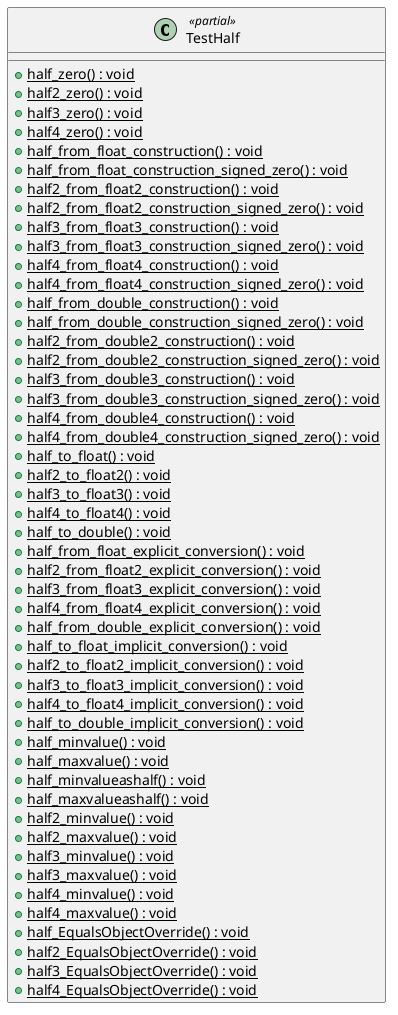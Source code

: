 @startuml
class TestHalf <<partial>> {
    + {static} half_zero() : void
    + {static} half2_zero() : void
    + {static} half3_zero() : void
    + {static} half4_zero() : void
    + {static} half_from_float_construction() : void
    + {static} half_from_float_construction_signed_zero() : void
    + {static} half2_from_float2_construction() : void
    + {static} half2_from_float2_construction_signed_zero() : void
    + {static} half3_from_float3_construction() : void
    + {static} half3_from_float3_construction_signed_zero() : void
    + {static} half4_from_float4_construction() : void
    + {static} half4_from_float4_construction_signed_zero() : void
    + {static} half_from_double_construction() : void
    + {static} half_from_double_construction_signed_zero() : void
    + {static} half2_from_double2_construction() : void
    + {static} half2_from_double2_construction_signed_zero() : void
    + {static} half3_from_double3_construction() : void
    + {static} half3_from_double3_construction_signed_zero() : void
    + {static} half4_from_double4_construction() : void
    + {static} half4_from_double4_construction_signed_zero() : void
    + {static} half_to_float() : void
    + {static} half2_to_float2() : void
    + {static} half3_to_float3() : void
    + {static} half4_to_float4() : void
    + {static} half_to_double() : void
    + {static} half_from_float_explicit_conversion() : void
    + {static} half2_from_float2_explicit_conversion() : void
    + {static} half3_from_float3_explicit_conversion() : void
    + {static} half4_from_float4_explicit_conversion() : void
    + {static} half_from_double_explicit_conversion() : void
    + {static} half_to_float_implicit_conversion() : void
    + {static} half2_to_float2_implicit_conversion() : void
    + {static} half3_to_float3_implicit_conversion() : void
    + {static} half4_to_float4_implicit_conversion() : void
    + {static} half_to_double_implicit_conversion() : void
    + {static} half_minvalue() : void
    + {static} half_maxvalue() : void
    + {static} half_minvalueashalf() : void
    + {static} half_maxvalueashalf() : void
    + {static} half2_minvalue() : void
    + {static} half2_maxvalue() : void
    + {static} half3_minvalue() : void
    + {static} half3_maxvalue() : void
    + {static} half4_minvalue() : void
    + {static} half4_maxvalue() : void
    + {static} half_EqualsObjectOverride() : void
    + {static} half2_EqualsObjectOverride() : void
    + {static} half3_EqualsObjectOverride() : void
    + {static} half4_EqualsObjectOverride() : void
}
@enduml
